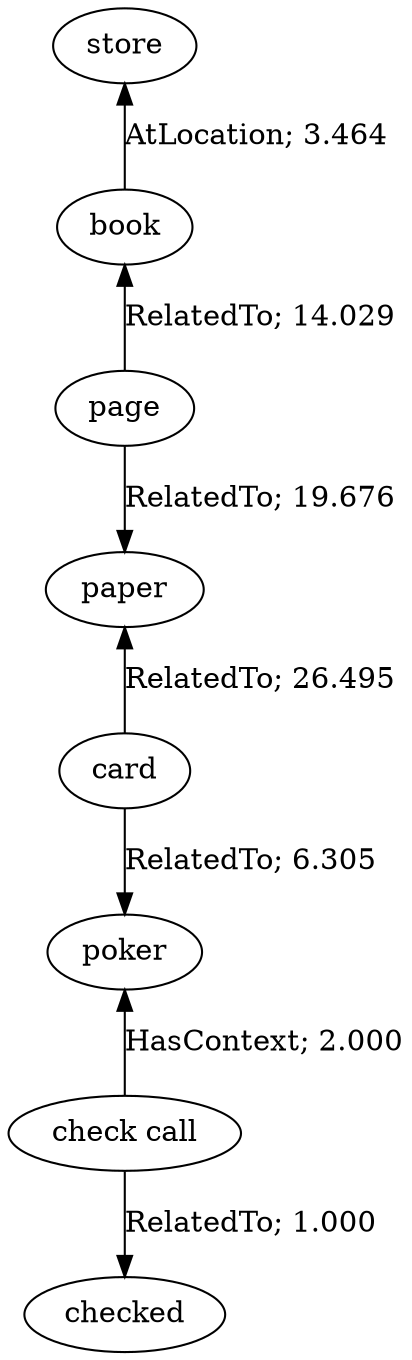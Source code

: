 // The path the concepts from "store" to "checked".Path Length: 7; Weight Sum: 72.96824460507857; Average Weight: 10.424034943582653
digraph "1_c---store-checked---PLen7_WSum72.968_WAvg10.424" {
	0 [label=store]
	1 [label=book]
	2 [label=page]
	3 [label=paper]
	4 [label=card]
	5 [label=poker]
	6 [label="check call"]
	7 [label=checked]
	0 -> 1 [label="AtLocation; 3.464" dir=back weight=3.464]
	1 -> 2 [label="RelatedTo; 14.029" dir=back weight=14.029]
	2 -> 3 [label="RelatedTo; 19.676" dir=forward weight=19.676]
	3 -> 4 [label="RelatedTo; 26.495" dir=back weight=26.495]
	4 -> 5 [label="RelatedTo; 6.305" dir=forward weight=6.305]
	5 -> 6 [label="HasContext; 2.000" dir=back weight=2.000]
	6 -> 7 [label="RelatedTo; 1.000" dir=forward weight=1.000]
}
